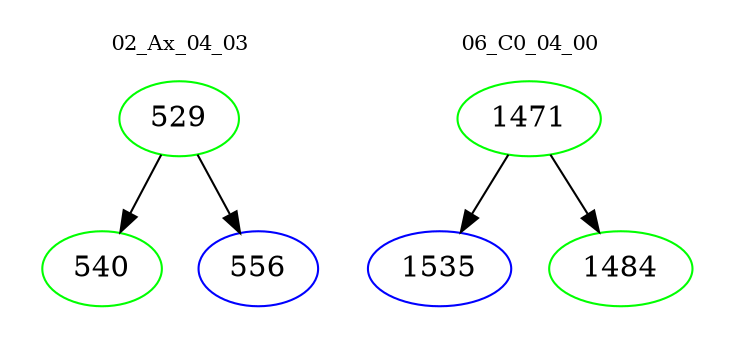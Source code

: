 digraph{
subgraph cluster_0 {
color = white
label = "02_Ax_04_03";
fontsize=10;
T0_529 [label="529", color="green"]
T0_529 -> T0_540 [color="black"]
T0_540 [label="540", color="green"]
T0_529 -> T0_556 [color="black"]
T0_556 [label="556", color="blue"]
}
subgraph cluster_1 {
color = white
label = "06_C0_04_00";
fontsize=10;
T1_1471 [label="1471", color="green"]
T1_1471 -> T1_1535 [color="black"]
T1_1535 [label="1535", color="blue"]
T1_1471 -> T1_1484 [color="black"]
T1_1484 [label="1484", color="green"]
}
}

